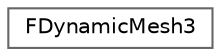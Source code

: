 digraph "Graphical Class Hierarchy"
{
 // INTERACTIVE_SVG=YES
 // LATEX_PDF_SIZE
  bgcolor="transparent";
  edge [fontname=Helvetica,fontsize=10,labelfontname=Helvetica,labelfontsize=10];
  node [fontname=Helvetica,fontsize=10,shape=box,height=0.2,width=0.4];
  rankdir="LR";
  Node0 [id="Node000000",label="FDynamicMesh3",height=0.2,width=0.4,color="grey40", fillcolor="white", style="filled",URL="$d9/df6/classFDynamicMesh3.html",tooltip="FDynamicMesh3 is a dynamic triangle mesh class."];
}
